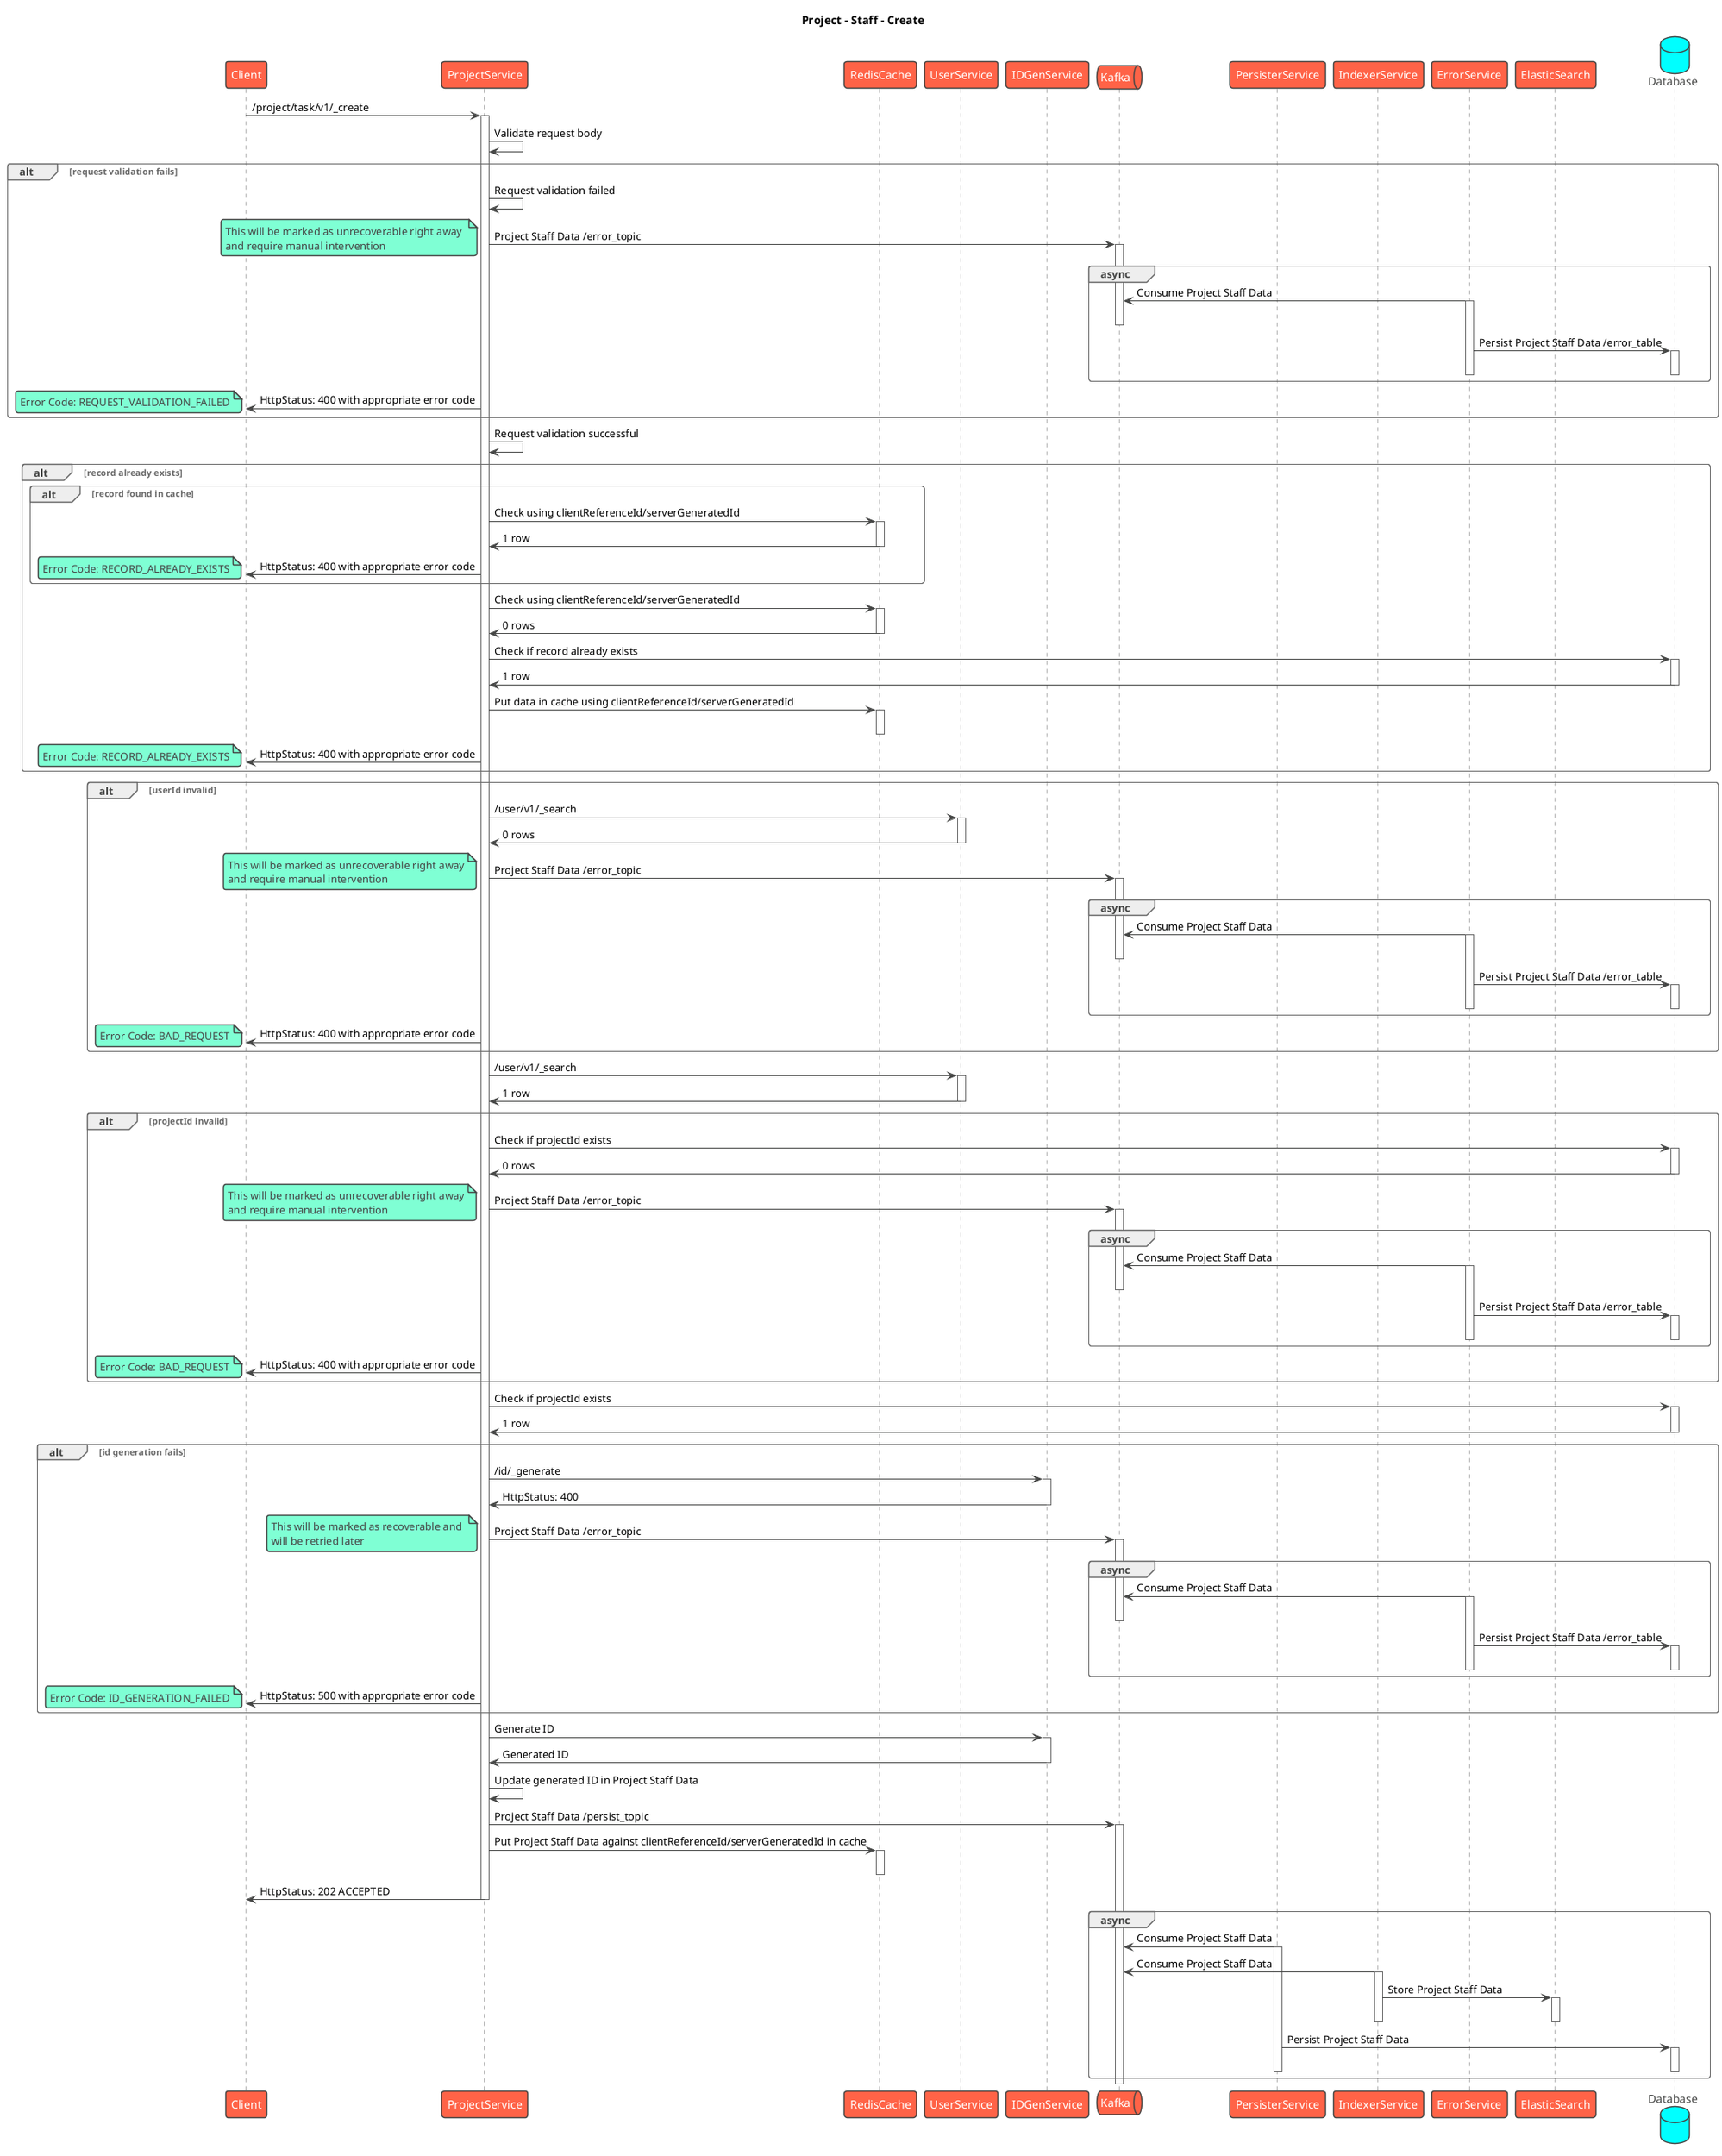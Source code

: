 @startuml
title Project - Staff - Create
!theme vibrant
participant Client as c
participant ProjectService as s
participant RedisCache as rc
participant UserService as s2
participant IDGenService as idgen
queue Kafka as k
participant PersisterService as prs
participant IndexerService as idx
participant ErrorService as es
participant ElasticSearch as el
database Database as db
c -> s : /project/task/v1/_create
activate s
s -> s: Validate request body
alt request validation fails
    s -> s: Request validation failed
    s -> k: Project Staff Data /error_topic
    note left
        This will be marked as unrecoverable right away 
        and require manual intervention
    end note
    activate k
    group async
        es -> k: Consume Project Staff Data
        activate es
        deactivate k
        es -> db: Persist Project Staff Data /error_table
        activate db
        deactivate db
        deactivate es
    end
    s -> c: HttpStatus: 400 with appropriate error code
    note left
      Error Code: REQUEST_VALIDATION_FAILED
    end note
end
s -> s: Request validation successful
alt record already exists
    alt record found in cache
      s -> rc: Check using clientReferenceId/serverGeneratedId
      activate rc
      rc -> s: 1 row
      deactivate rc
      s -> c: HttpStatus: 400 with appropriate error code
      note left
          Error Code: RECORD_ALREADY_EXISTS
      end note
    end
    s -> rc: Check using clientReferenceId/serverGeneratedId
    activate rc
    rc -> s: 0 rows
    deactivate rc
    s -> db: Check if record already exists
    activate db
    db -> s: 1 row
    deactivate db
    s -> rc: Put data in cache using clientReferenceId/serverGeneratedId
    activate rc
    deactivate rc
    s -> c: HttpStatus: 400 with appropriate error code
    note left
        Error Code: RECORD_ALREADY_EXISTS
    end note
end
alt userId invalid
    s -> s2: /user/v1/_search
    activate s2
    s2 -> s: 0 rows
    deactivate s2
    s -> k: Project Staff Data /error_topic
    note left
        This will be marked as unrecoverable right away
        and require manual intervention
    end note
    activate k
    group async
        es -> k: Consume Project Staff Data
        activate es
        deactivate k
        es -> db: Persist Project Staff Data /error_table
        activate db
        deactivate db
        deactivate es
    end
    s -> c: HttpStatus: 400 with appropriate error code
    note left
      Error Code: BAD_REQUEST
    end note
end
s -> s2: /user/v1/_search
activate s2
s2 -> s: 1 row
deactivate s2
alt projectId invalid
    s -> db: Check if projectId exists
    activate db
    db -> s: 0 rows
    deactivate db
    s -> k: Project Staff Data /error_topic
    note left
        This will be marked as unrecoverable right away
        and require manual intervention
    end note
    activate k
    group async
        es -> k: Consume Project Staff Data
        activate es
        deactivate k
        es -> db: Persist Project Staff Data /error_table
        activate db
        deactivate db
        deactivate es
    end
    s -> c: HttpStatus: 400 with appropriate error code
    note left
      Error Code: BAD_REQUEST
    end note
end
s -> db: Check if projectId exists
activate db
db -> s: 1 row
deactivate db
alt id generation fails
    s -> idgen: /id/_generate
    activate idgen
    idgen -> s: HttpStatus: 400
    deactivate idgen
    s -> k: Project Staff Data /error_topic
    note left
        This will be marked as recoverable and 
        will be retried later
    end note
    activate k
    group async
        es -> k: Consume Project Staff Data
        activate es
        deactivate k
        es -> db: Persist Project Staff Data /error_table
        activate db
        deactivate db
        deactivate es
    end
    s -> c: HttpStatus: 500 with appropriate error code
    note left
      Error Code: ID_GENERATION_FAILED
    end note
end
s -> idgen: Generate ID
activate idgen
idgen -> s: Generated ID
deactivate idgen
s -> s: Update generated ID in Project Staff Data
s -> k: Project Staff Data /persist_topic
activate k
s -> rc: Put Project Staff Data against clientReferenceId/serverGeneratedId in cache
activate rc
deactivate rc
s -> c: HttpStatus: 202 ACCEPTED
deactivate s
group async
    prs -> k: Consume Project Staff Data
    activate prs
    idx -> k: Consume Project Staff Data
    activate idx
    idx -> el: Store Project Staff Data
    activate el
    deactivate el
    deactivate idx
    prs -> db: Persist Project Staff Data
    activate db
    deactivate db
    deactivate prs
end
deactivate k
@enduml